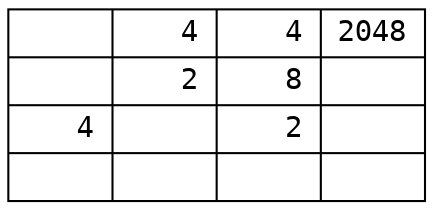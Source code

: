 digraph {
  node [fontname="Courier"];
  rankdir=LR;
  s0_2_2_11_0_1_3_0_2_0_1_0_0_0_0_0 [shape=record, label="{&nbsp;&nbsp;&nbsp;&nbsp;|&nbsp;&nbsp;&nbsp;4|&nbsp;&nbsp;&nbsp;4|2048}|{&nbsp;&nbsp;&nbsp;&nbsp;|&nbsp;&nbsp;&nbsp;2|&nbsp;&nbsp;&nbsp;8|&nbsp;&nbsp;&nbsp;&nbsp;}|{&nbsp;&nbsp;&nbsp;4|&nbsp;&nbsp;&nbsp;&nbsp;|&nbsp;&nbsp;&nbsp;2|&nbsp;&nbsp;&nbsp;&nbsp;}|{&nbsp;&nbsp;&nbsp;&nbsp;|&nbsp;&nbsp;&nbsp;&nbsp;|&nbsp;&nbsp;&nbsp;&nbsp;|&nbsp;&nbsp;&nbsp;&nbsp;}"];
}
